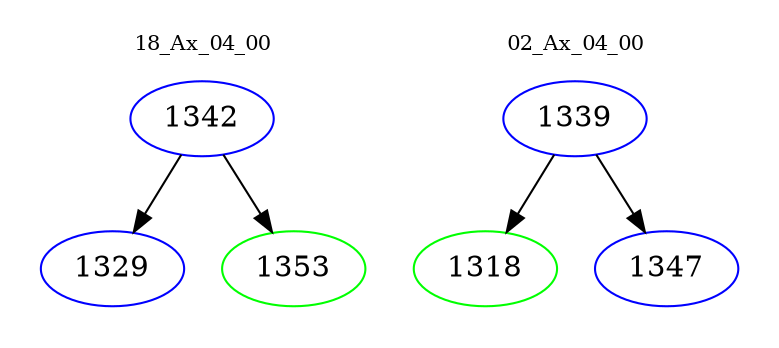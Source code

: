 digraph{
subgraph cluster_0 {
color = white
label = "18_Ax_04_00";
fontsize=10;
T0_1342 [label="1342", color="blue"]
T0_1342 -> T0_1329 [color="black"]
T0_1329 [label="1329", color="blue"]
T0_1342 -> T0_1353 [color="black"]
T0_1353 [label="1353", color="green"]
}
subgraph cluster_1 {
color = white
label = "02_Ax_04_00";
fontsize=10;
T1_1339 [label="1339", color="blue"]
T1_1339 -> T1_1318 [color="black"]
T1_1318 [label="1318", color="green"]
T1_1339 -> T1_1347 [color="black"]
T1_1347 [label="1347", color="blue"]
}
}
